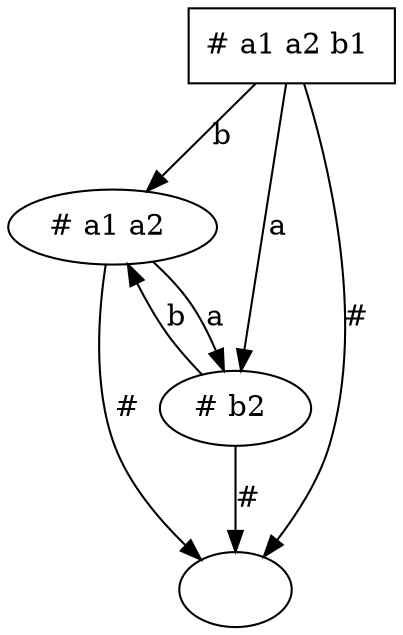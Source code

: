 digraph A {
 "# a1 a2 b1 " [ shape = "rect"];
 "# a1 a2 " -> "" [label="#"];
 "# a1 a2 " -> "# b2 " [label="a"];
 "# a1 a2 b1 " -> "" [label="#"];
 "# a1 a2 b1 " -> "# b2 " [label="a"];
 "# a1 a2 b1 " -> "# a1 a2 " [label="b"];
 "# b2 " -> "" [label="#"];
 "# b2 " -> "# a1 a2 " [label="b"];
 
}
